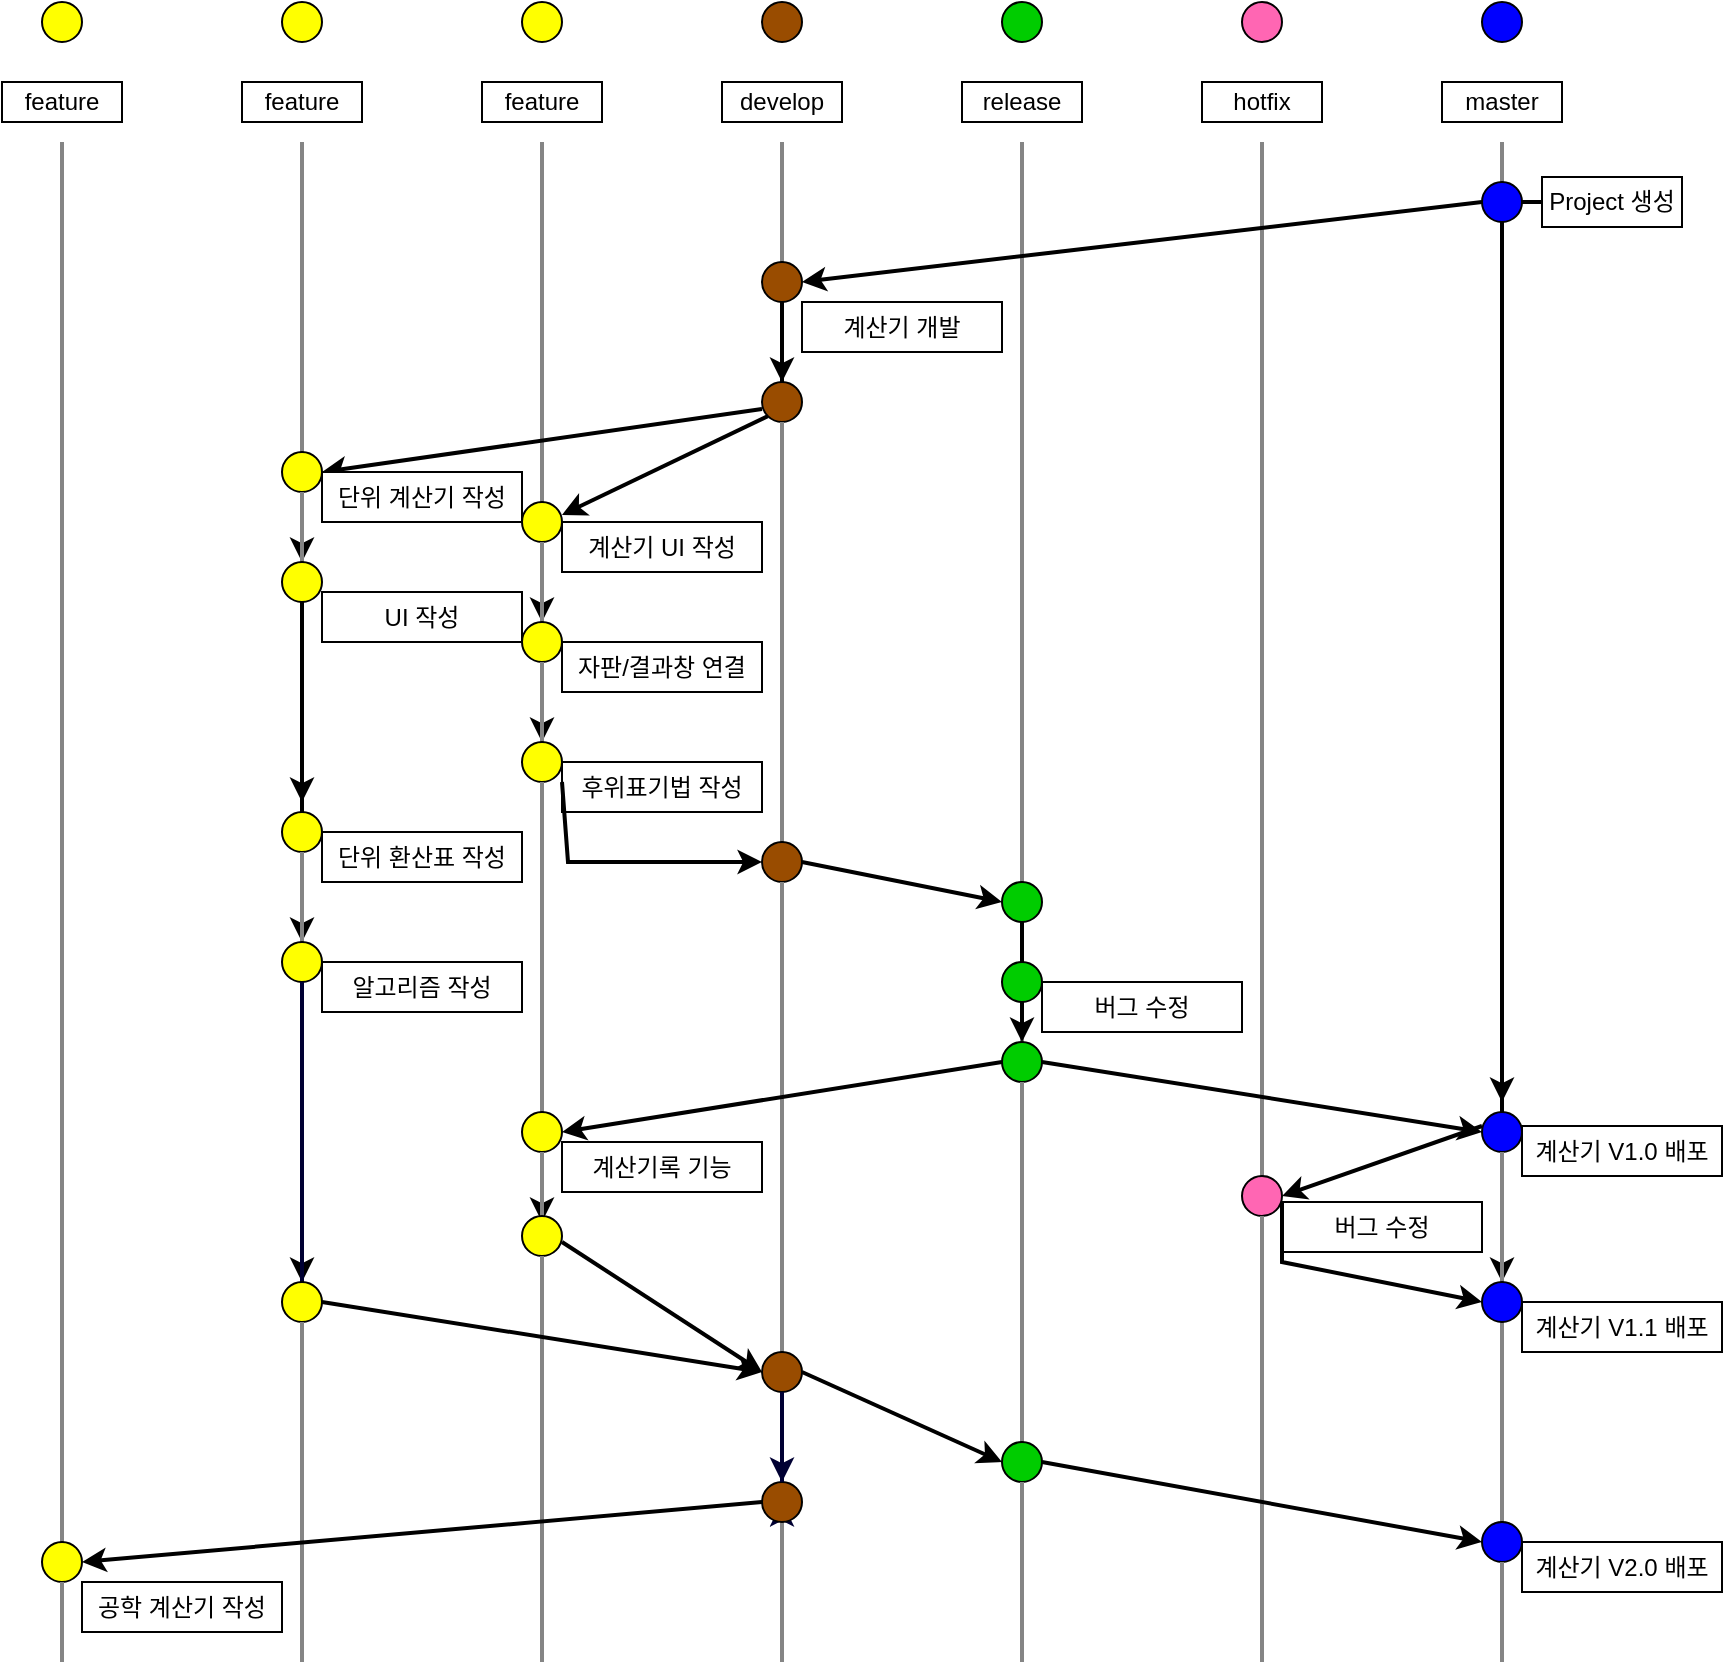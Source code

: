 <mxfile version="16.5.6" type="github">
  <diagram id="wjBPXNYeCv_FYVuk9spA" name="Page-1">
    <mxGraphModel dx="1290" dy="1585" grid="1" gridSize="10" guides="1" tooltips="1" connect="1" arrows="1" fold="1" page="1" pageScale="1" pageWidth="980" pageHeight="1390" math="0" shadow="0">
      <root>
        <mxCell id="0" />
        <mxCell id="1" parent="0" />
        <mxCell id="pr1cGzVGIjLl6BbAaNiJ-1" value="" style="endArrow=none;html=1;rounded=0;strokeWidth=2;strokeColor=#858585;startArrow=none;" parent="1" edge="1" source="g6It0xyvkIIkFkb_Qx0E-159">
          <mxGeometry width="50" height="50" relative="1" as="geometry">
            <mxPoint x="90" y="870" as="sourcePoint" />
            <mxPoint x="90" y="110" as="targetPoint" />
          </mxGeometry>
        </mxCell>
        <mxCell id="g6It0xyvkIIkFkb_Qx0E-1" value="" style="endArrow=none;html=1;rounded=0;strokeWidth=2;strokeColor=#858585;startArrow=none;" edge="1" parent="1" source="g6It0xyvkIIkFkb_Qx0E-68">
          <mxGeometry width="50" height="50" relative="1" as="geometry">
            <mxPoint x="210" y="870" as="sourcePoint" />
            <mxPoint x="210" y="110" as="targetPoint" />
          </mxGeometry>
        </mxCell>
        <mxCell id="g6It0xyvkIIkFkb_Qx0E-2" value="" style="endArrow=none;html=1;rounded=0;strokeWidth=2;strokeColor=#858585;startArrow=none;" edge="1" parent="1" source="g6It0xyvkIIkFkb_Qx0E-57">
          <mxGeometry width="50" height="50" relative="1" as="geometry">
            <mxPoint x="450" y="870" as="sourcePoint" />
            <mxPoint x="450" y="110" as="targetPoint" />
          </mxGeometry>
        </mxCell>
        <mxCell id="g6It0xyvkIIkFkb_Qx0E-3" value="" style="endArrow=none;html=1;rounded=0;strokeWidth=2;strokeColor=#858585;startArrow=none;" edge="1" parent="1" source="g6It0xyvkIIkFkb_Qx0E-66">
          <mxGeometry width="50" height="50" relative="1" as="geometry">
            <mxPoint x="330" y="870" as="sourcePoint" />
            <mxPoint x="330" y="110" as="targetPoint" />
          </mxGeometry>
        </mxCell>
        <mxCell id="g6It0xyvkIIkFkb_Qx0E-4" value="" style="endArrow=none;html=1;rounded=0;strokeWidth=2;strokeColor=#858585;startArrow=none;" edge="1" parent="1" source="g6It0xyvkIIkFkb_Qx0E-89">
          <mxGeometry width="50" height="50" relative="1" as="geometry">
            <mxPoint x="570" y="870" as="sourcePoint" />
            <mxPoint x="570" y="110" as="targetPoint" />
          </mxGeometry>
        </mxCell>
        <mxCell id="g6It0xyvkIIkFkb_Qx0E-5" value="" style="endArrow=none;html=1;rounded=0;strokeWidth=2;strokeColor=#858585;startArrow=none;" edge="1" parent="1" source="g6It0xyvkIIkFkb_Qx0E-107">
          <mxGeometry width="50" height="50" relative="1" as="geometry">
            <mxPoint x="690" y="870" as="sourcePoint" />
            <mxPoint x="690" y="110" as="targetPoint" />
          </mxGeometry>
        </mxCell>
        <mxCell id="g6It0xyvkIIkFkb_Qx0E-6" value="" style="endArrow=none;html=1;rounded=0;strokeWidth=2;strokeColor=#858585;startArrow=none;" edge="1" parent="1" source="g6It0xyvkIIkFkb_Qx0E-52">
          <mxGeometry width="50" height="50" relative="1" as="geometry">
            <mxPoint x="810" y="870" as="sourcePoint" />
            <mxPoint x="810" y="110" as="targetPoint" />
          </mxGeometry>
        </mxCell>
        <mxCell id="g6It0xyvkIIkFkb_Qx0E-7" value="master" style="rounded=0;whiteSpace=wrap;html=1;" vertex="1" parent="1">
          <mxGeometry x="780" y="80" width="60" height="20" as="geometry" />
        </mxCell>
        <mxCell id="g6It0xyvkIIkFkb_Qx0E-8" value="hotfix" style="rounded=0;whiteSpace=wrap;html=1;" vertex="1" parent="1">
          <mxGeometry x="660" y="80" width="60" height="20" as="geometry" />
        </mxCell>
        <mxCell id="g6It0xyvkIIkFkb_Qx0E-9" value="release" style="rounded=0;whiteSpace=wrap;html=1;" vertex="1" parent="1">
          <mxGeometry x="540" y="80" width="60" height="20" as="geometry" />
        </mxCell>
        <mxCell id="g6It0xyvkIIkFkb_Qx0E-10" value="develop" style="rounded=0;whiteSpace=wrap;html=1;" vertex="1" parent="1">
          <mxGeometry x="420" y="80" width="60" height="20" as="geometry" />
        </mxCell>
        <mxCell id="g6It0xyvkIIkFkb_Qx0E-11" value="feature" style="rounded=0;whiteSpace=wrap;html=1;" vertex="1" parent="1">
          <mxGeometry x="300" y="80" width="60" height="20" as="geometry" />
        </mxCell>
        <mxCell id="g6It0xyvkIIkFkb_Qx0E-12" value="feature" style="rounded=0;whiteSpace=wrap;html=1;" vertex="1" parent="1">
          <mxGeometry x="180" y="80" width="60" height="20" as="geometry" />
        </mxCell>
        <mxCell id="g6It0xyvkIIkFkb_Qx0E-13" value="feature" style="rounded=0;whiteSpace=wrap;html=1;" vertex="1" parent="1">
          <mxGeometry x="60" y="80" width="60" height="20" as="geometry" />
        </mxCell>
        <mxCell id="g6It0xyvkIIkFkb_Qx0E-15" value="" style="ellipse;whiteSpace=wrap;html=1;aspect=fixed;fillColor=#FF66B3;" vertex="1" parent="1">
          <mxGeometry x="680" y="40" width="20" height="20" as="geometry" />
        </mxCell>
        <mxCell id="g6It0xyvkIIkFkb_Qx0E-21" value="" style="ellipse;whiteSpace=wrap;html=1;aspect=fixed;fillColor=#00CC00;" vertex="1" parent="1">
          <mxGeometry x="560" y="40" width="20" height="20" as="geometry" />
        </mxCell>
        <mxCell id="g6It0xyvkIIkFkb_Qx0E-22" value="" style="ellipse;whiteSpace=wrap;html=1;aspect=fixed;fillColor=#994C00;" vertex="1" parent="1">
          <mxGeometry x="440" y="40" width="20" height="20" as="geometry" />
        </mxCell>
        <mxCell id="g6It0xyvkIIkFkb_Qx0E-23" value="" style="ellipse;whiteSpace=wrap;html=1;aspect=fixed;fillColor=#FFFF00;" vertex="1" parent="1">
          <mxGeometry x="320" y="40" width="20" height="20" as="geometry" />
        </mxCell>
        <mxCell id="g6It0xyvkIIkFkb_Qx0E-24" value="" style="ellipse;whiteSpace=wrap;html=1;aspect=fixed;fillColor=#FFFF00;" vertex="1" parent="1">
          <mxGeometry x="200" y="40" width="20" height="20" as="geometry" />
        </mxCell>
        <mxCell id="g6It0xyvkIIkFkb_Qx0E-25" value="" style="ellipse;whiteSpace=wrap;html=1;aspect=fixed;fillColor=#FFFF00;" vertex="1" parent="1">
          <mxGeometry x="80" y="40" width="20" height="20" as="geometry" />
        </mxCell>
        <mxCell id="g6It0xyvkIIkFkb_Qx0E-27" value="" style="ellipse;whiteSpace=wrap;html=1;aspect=fixed;fillColor=#0000FF;" vertex="1" parent="1">
          <mxGeometry x="800" y="40" width="20" height="20" as="geometry" />
        </mxCell>
        <mxCell id="g6It0xyvkIIkFkb_Qx0E-56" style="edgeStyle=orthogonalEdgeStyle;rounded=0;orthogonalLoop=1;jettySize=auto;html=1;exitX=1;exitY=0.5;exitDx=0;exitDy=0;entryX=0;entryY=0.25;entryDx=0;entryDy=0;strokeColor=#000000;strokeWidth=2;entryPerimeter=0;" edge="1" parent="1" source="g6It0xyvkIIkFkb_Qx0E-52" target="g6It0xyvkIIkFkb_Qx0E-55">
          <mxGeometry relative="1" as="geometry">
            <Array as="points">
              <mxPoint x="870" y="140" />
            </Array>
          </mxGeometry>
        </mxCell>
        <mxCell id="g6It0xyvkIIkFkb_Qx0E-133" style="edgeStyle=orthogonalEdgeStyle;rounded=0;orthogonalLoop=1;jettySize=auto;html=1;exitX=0.5;exitY=1;exitDx=0;exitDy=0;strokeColor=#000000;strokeWidth=2;" edge="1" parent="1" source="g6It0xyvkIIkFkb_Qx0E-52">
          <mxGeometry relative="1" as="geometry">
            <mxPoint x="810" y="590" as="targetPoint" />
          </mxGeometry>
        </mxCell>
        <mxCell id="g6It0xyvkIIkFkb_Qx0E-52" value="" style="ellipse;whiteSpace=wrap;html=1;aspect=fixed;fillColor=#0000FF;" vertex="1" parent="1">
          <mxGeometry x="800" y="130" width="20" height="20" as="geometry" />
        </mxCell>
        <mxCell id="g6It0xyvkIIkFkb_Qx0E-54" value="" style="endArrow=none;html=1;rounded=0;strokeWidth=2;strokeColor=#000000;startArrow=none;" edge="1" parent="1" source="g6It0xyvkIIkFkb_Qx0E-102" target="g6It0xyvkIIkFkb_Qx0E-52">
          <mxGeometry width="50" height="50" relative="1" as="geometry">
            <mxPoint x="810" y="870" as="sourcePoint" />
            <mxPoint x="810" y="110" as="targetPoint" />
          </mxGeometry>
        </mxCell>
        <mxCell id="g6It0xyvkIIkFkb_Qx0E-55" value="Project 생성" style="rounded=0;whiteSpace=wrap;html=1;fillColor=default;" vertex="1" parent="1">
          <mxGeometry x="830" y="127.5" width="70" height="25" as="geometry" />
        </mxCell>
        <mxCell id="g6It0xyvkIIkFkb_Qx0E-65" style="edgeStyle=orthogonalEdgeStyle;rounded=0;orthogonalLoop=1;jettySize=auto;html=1;exitX=0.5;exitY=1;exitDx=0;exitDy=0;entryX=0.5;entryY=0;entryDx=0;entryDy=0;strokeColor=#000000;strokeWidth=2;" edge="1" parent="1" source="g6It0xyvkIIkFkb_Qx0E-57" target="g6It0xyvkIIkFkb_Qx0E-63">
          <mxGeometry relative="1" as="geometry" />
        </mxCell>
        <mxCell id="g6It0xyvkIIkFkb_Qx0E-57" value="" style="ellipse;whiteSpace=wrap;html=1;aspect=fixed;fillColor=#994C00;" vertex="1" parent="1">
          <mxGeometry x="440" y="170" width="20" height="20" as="geometry" />
        </mxCell>
        <mxCell id="g6It0xyvkIIkFkb_Qx0E-58" value="" style="endArrow=none;html=1;rounded=0;strokeWidth=2;strokeColor=#000000;startArrow=none;" edge="1" parent="1" source="g6It0xyvkIIkFkb_Qx0E-63" target="g6It0xyvkIIkFkb_Qx0E-57">
          <mxGeometry width="50" height="50" relative="1" as="geometry">
            <mxPoint x="450" y="870" as="sourcePoint" />
            <mxPoint x="450" y="110" as="targetPoint" />
          </mxGeometry>
        </mxCell>
        <mxCell id="g6It0xyvkIIkFkb_Qx0E-61" value="" style="endArrow=classic;html=1;rounded=0;strokeColor=#000000;strokeWidth=2;entryX=1;entryY=0.5;entryDx=0;entryDy=0;exitX=0;exitY=0.5;exitDx=0;exitDy=0;" edge="1" parent="1" source="g6It0xyvkIIkFkb_Qx0E-52" target="g6It0xyvkIIkFkb_Qx0E-57">
          <mxGeometry width="50" height="50" relative="1" as="geometry">
            <mxPoint x="730" y="180" as="sourcePoint" />
            <mxPoint x="700" y="200" as="targetPoint" />
          </mxGeometry>
        </mxCell>
        <mxCell id="g6It0xyvkIIkFkb_Qx0E-62" value="계산기 개발" style="rounded=0;whiteSpace=wrap;html=1;fillColor=default;" vertex="1" parent="1">
          <mxGeometry x="460" y="190" width="100" height="25" as="geometry" />
        </mxCell>
        <mxCell id="g6It0xyvkIIkFkb_Qx0E-63" value="" style="ellipse;whiteSpace=wrap;html=1;aspect=fixed;fillColor=#994C00;" vertex="1" parent="1">
          <mxGeometry x="440" y="230" width="20" height="20" as="geometry" />
        </mxCell>
        <mxCell id="g6It0xyvkIIkFkb_Qx0E-64" value="" style="endArrow=none;html=1;rounded=0;strokeWidth=2;strokeColor=#858585;startArrow=none;" edge="1" parent="1" source="g6It0xyvkIIkFkb_Qx0E-85" target="g6It0xyvkIIkFkb_Qx0E-63">
          <mxGeometry width="50" height="50" relative="1" as="geometry">
            <mxPoint x="450" y="870" as="sourcePoint" />
            <mxPoint x="450" y="190" as="targetPoint" />
          </mxGeometry>
        </mxCell>
        <mxCell id="g6It0xyvkIIkFkb_Qx0E-77" style="edgeStyle=orthogonalEdgeStyle;rounded=0;orthogonalLoop=1;jettySize=auto;html=1;exitX=0.5;exitY=1;exitDx=0;exitDy=0;strokeColor=#000000;strokeWidth=2;" edge="1" parent="1" source="g6It0xyvkIIkFkb_Qx0E-66">
          <mxGeometry relative="1" as="geometry">
            <mxPoint x="330" y="350" as="targetPoint" />
          </mxGeometry>
        </mxCell>
        <mxCell id="g6It0xyvkIIkFkb_Qx0E-66" value="" style="ellipse;whiteSpace=wrap;html=1;aspect=fixed;fillColor=#FFFF00;" vertex="1" parent="1">
          <mxGeometry x="320" y="290" width="20" height="20" as="geometry" />
        </mxCell>
        <mxCell id="g6It0xyvkIIkFkb_Qx0E-67" value="" style="endArrow=none;html=1;rounded=0;strokeWidth=2;strokeColor=#858585;startArrow=none;" edge="1" parent="1" source="g6It0xyvkIIkFkb_Qx0E-75" target="g6It0xyvkIIkFkb_Qx0E-66">
          <mxGeometry width="50" height="50" relative="1" as="geometry">
            <mxPoint x="330" y="870" as="sourcePoint" />
            <mxPoint x="330" y="110" as="targetPoint" />
          </mxGeometry>
        </mxCell>
        <mxCell id="g6It0xyvkIIkFkb_Qx0E-71" value="" style="endArrow=classic;html=1;rounded=0;strokeColor=#000000;strokeWidth=2;entryX=1;entryY=0.5;entryDx=0;entryDy=0;exitX=0;exitY=0.5;exitDx=0;exitDy=0;" edge="1" parent="1" target="g6It0xyvkIIkFkb_Qx0E-68">
          <mxGeometry width="50" height="50" relative="1" as="geometry">
            <mxPoint x="440" y="243.54" as="sourcePoint" />
            <mxPoint x="337.071" y="296.469" as="targetPoint" />
          </mxGeometry>
        </mxCell>
        <mxCell id="g6It0xyvkIIkFkb_Qx0E-72" value="" style="endArrow=classic;html=1;rounded=0;strokeColor=#000000;strokeWidth=2;entryX=1;entryY=0.5;entryDx=0;entryDy=0;exitX=0;exitY=1;exitDx=0;exitDy=0;" edge="1" parent="1" source="g6It0xyvkIIkFkb_Qx0E-63">
          <mxGeometry width="50" height="50" relative="1" as="geometry">
            <mxPoint x="550" y="270" as="sourcePoint" />
            <mxPoint x="340" y="296.46" as="targetPoint" />
          </mxGeometry>
        </mxCell>
        <mxCell id="g6It0xyvkIIkFkb_Qx0E-73" value="단위 계산기 작성" style="rounded=0;whiteSpace=wrap;html=1;fillColor=default;" vertex="1" parent="1">
          <mxGeometry x="220" y="275" width="100" height="25" as="geometry" />
        </mxCell>
        <mxCell id="g6It0xyvkIIkFkb_Qx0E-83" style="edgeStyle=orthogonalEdgeStyle;rounded=0;orthogonalLoop=1;jettySize=auto;html=1;exitX=0.5;exitY=1;exitDx=0;exitDy=0;strokeColor=#000000;strokeWidth=2;" edge="1" parent="1" source="g6It0xyvkIIkFkb_Qx0E-75">
          <mxGeometry relative="1" as="geometry">
            <mxPoint x="330" y="410" as="targetPoint" />
          </mxGeometry>
        </mxCell>
        <mxCell id="g6It0xyvkIIkFkb_Qx0E-75" value="" style="ellipse;whiteSpace=wrap;html=1;aspect=fixed;fillColor=#FFFF00;" vertex="1" parent="1">
          <mxGeometry x="320" y="350" width="20" height="20" as="geometry" />
        </mxCell>
        <mxCell id="g6It0xyvkIIkFkb_Qx0E-76" value="" style="endArrow=none;html=1;rounded=0;strokeWidth=2;strokeColor=#858585;startArrow=none;" edge="1" parent="1" source="g6It0xyvkIIkFkb_Qx0E-80" target="g6It0xyvkIIkFkb_Qx0E-75">
          <mxGeometry width="50" height="50" relative="1" as="geometry">
            <mxPoint x="330" y="870" as="sourcePoint" />
            <mxPoint x="330" y="310" as="targetPoint" />
          </mxGeometry>
        </mxCell>
        <mxCell id="g6It0xyvkIIkFkb_Qx0E-78" value="계산기 UI 작성" style="rounded=0;whiteSpace=wrap;html=1;fillColor=default;" vertex="1" parent="1">
          <mxGeometry x="340" y="300" width="100" height="25" as="geometry" />
        </mxCell>
        <mxCell id="g6It0xyvkIIkFkb_Qx0E-79" value="자판/결과창 연결" style="rounded=0;whiteSpace=wrap;html=1;fillColor=default;" vertex="1" parent="1">
          <mxGeometry x="340" y="360" width="100" height="25" as="geometry" />
        </mxCell>
        <mxCell id="g6It0xyvkIIkFkb_Qx0E-80" value="" style="ellipse;whiteSpace=wrap;html=1;aspect=fixed;fillColor=#FFFF00;" vertex="1" parent="1">
          <mxGeometry x="320" y="410" width="20" height="20" as="geometry" />
        </mxCell>
        <mxCell id="g6It0xyvkIIkFkb_Qx0E-81" value="" style="endArrow=none;html=1;rounded=0;strokeWidth=2;strokeColor=#858585;startArrow=none;" edge="1" parent="1" source="g6It0xyvkIIkFkb_Qx0E-120" target="g6It0xyvkIIkFkb_Qx0E-80">
          <mxGeometry width="50" height="50" relative="1" as="geometry">
            <mxPoint x="330" y="870" as="sourcePoint" />
            <mxPoint x="330" y="370" as="targetPoint" />
          </mxGeometry>
        </mxCell>
        <mxCell id="g6It0xyvkIIkFkb_Qx0E-84" value="후위표기법 작성" style="rounded=0;whiteSpace=wrap;html=1;fillColor=default;" vertex="1" parent="1">
          <mxGeometry x="340" y="420" width="100" height="25" as="geometry" />
        </mxCell>
        <mxCell id="g6It0xyvkIIkFkb_Qx0E-85" value="" style="ellipse;whiteSpace=wrap;html=1;aspect=fixed;fillColor=#994C00;" vertex="1" parent="1">
          <mxGeometry x="440" y="460" width="20" height="20" as="geometry" />
        </mxCell>
        <mxCell id="g6It0xyvkIIkFkb_Qx0E-86" value="" style="endArrow=none;html=1;rounded=0;strokeWidth=2;strokeColor=#858585;startArrow=none;" edge="1" parent="1" source="g6It0xyvkIIkFkb_Qx0E-129" target="g6It0xyvkIIkFkb_Qx0E-85">
          <mxGeometry width="50" height="50" relative="1" as="geometry">
            <mxPoint x="450" y="870" as="sourcePoint" />
            <mxPoint x="450" y="250" as="targetPoint" />
          </mxGeometry>
        </mxCell>
        <mxCell id="g6It0xyvkIIkFkb_Qx0E-88" value="" style="endArrow=classic;html=1;rounded=0;strokeColor=#000000;strokeWidth=2;entryX=0;entryY=0.5;entryDx=0;entryDy=0;" edge="1" parent="1" target="g6It0xyvkIIkFkb_Qx0E-85">
          <mxGeometry width="50" height="50" relative="1" as="geometry">
            <mxPoint x="340" y="430" as="sourcePoint" />
            <mxPoint x="430" y="469" as="targetPoint" />
            <Array as="points">
              <mxPoint x="343" y="470" />
              <mxPoint x="370" y="470" />
            </Array>
          </mxGeometry>
        </mxCell>
        <mxCell id="g6It0xyvkIIkFkb_Qx0E-94" style="edgeStyle=orthogonalEdgeStyle;rounded=0;orthogonalLoop=1;jettySize=auto;html=1;exitX=0.5;exitY=1;exitDx=0;exitDy=0;strokeColor=#000000;strokeWidth=2;startArrow=none;" edge="1" parent="1" source="g6It0xyvkIIkFkb_Qx0E-92">
          <mxGeometry relative="1" as="geometry">
            <mxPoint x="570" y="540" as="targetPoint" />
          </mxGeometry>
        </mxCell>
        <mxCell id="g6It0xyvkIIkFkb_Qx0E-89" value="" style="ellipse;whiteSpace=wrap;html=1;aspect=fixed;fillColor=#00CC00;" vertex="1" parent="1">
          <mxGeometry x="560" y="480" width="20" height="20" as="geometry" />
        </mxCell>
        <mxCell id="g6It0xyvkIIkFkb_Qx0E-90" value="" style="endArrow=none;html=1;rounded=0;strokeWidth=2;strokeColor=#858585;startArrow=none;" edge="1" parent="1" source="g6It0xyvkIIkFkb_Qx0E-92" target="g6It0xyvkIIkFkb_Qx0E-89">
          <mxGeometry width="50" height="50" relative="1" as="geometry">
            <mxPoint x="570" y="870" as="sourcePoint" />
            <mxPoint x="570" y="110" as="targetPoint" />
          </mxGeometry>
        </mxCell>
        <mxCell id="g6It0xyvkIIkFkb_Qx0E-91" value="" style="endArrow=classic;html=1;rounded=0;strokeColor=#000000;strokeWidth=2;entryX=0;entryY=0.5;entryDx=0;entryDy=0;exitX=0;exitY=1;exitDx=0;exitDy=0;" edge="1" parent="1" target="g6It0xyvkIIkFkb_Qx0E-89">
          <mxGeometry width="50" height="50" relative="1" as="geometry">
            <mxPoint x="459.999" y="470.001" as="sourcePoint" />
            <mxPoint x="357.07" y="519.39" as="targetPoint" />
          </mxGeometry>
        </mxCell>
        <mxCell id="g6It0xyvkIIkFkb_Qx0E-93" value="" style="endArrow=none;html=1;rounded=0;strokeWidth=2;strokeColor=#858585;startArrow=none;" edge="1" parent="1" source="g6It0xyvkIIkFkb_Qx0E-98" target="g6It0xyvkIIkFkb_Qx0E-92">
          <mxGeometry width="50" height="50" relative="1" as="geometry">
            <mxPoint x="570" y="870" as="sourcePoint" />
            <mxPoint x="570" y="500" as="targetPoint" />
          </mxGeometry>
        </mxCell>
        <mxCell id="g6It0xyvkIIkFkb_Qx0E-95" value="버그 수정" style="rounded=0;whiteSpace=wrap;html=1;fillColor=default;" vertex="1" parent="1">
          <mxGeometry x="580" y="530" width="100" height="25" as="geometry" />
        </mxCell>
        <mxCell id="g6It0xyvkIIkFkb_Qx0E-101" style="edgeStyle=orthogonalEdgeStyle;rounded=0;orthogonalLoop=1;jettySize=auto;html=1;exitX=0.5;exitY=1;exitDx=0;exitDy=0;strokeColor=#000000;strokeWidth=2;" edge="1" parent="1" source="g6It0xyvkIIkFkb_Qx0E-92">
          <mxGeometry relative="1" as="geometry">
            <mxPoint x="570" y="560" as="targetPoint" />
          </mxGeometry>
        </mxCell>
        <mxCell id="g6It0xyvkIIkFkb_Qx0E-92" value="" style="ellipse;whiteSpace=wrap;html=1;aspect=fixed;fillColor=#00CC00;" vertex="1" parent="1">
          <mxGeometry x="560" y="520" width="20" height="20" as="geometry" />
        </mxCell>
        <mxCell id="g6It0xyvkIIkFkb_Qx0E-97" value="" style="edgeStyle=orthogonalEdgeStyle;rounded=0;orthogonalLoop=1;jettySize=auto;html=1;exitX=0.5;exitY=1;exitDx=0;exitDy=0;strokeColor=#000000;strokeWidth=2;endArrow=none;" edge="1" parent="1" source="g6It0xyvkIIkFkb_Qx0E-89">
          <mxGeometry relative="1" as="geometry">
            <mxPoint x="570" y="520" as="targetPoint" />
            <mxPoint x="570" y="500" as="sourcePoint" />
          </mxGeometry>
        </mxCell>
        <mxCell id="g6It0xyvkIIkFkb_Qx0E-98" value="" style="ellipse;whiteSpace=wrap;html=1;aspect=fixed;fillColor=#00CC00;" vertex="1" parent="1">
          <mxGeometry x="560" y="560" width="20" height="20" as="geometry" />
        </mxCell>
        <mxCell id="g6It0xyvkIIkFkb_Qx0E-99" value="" style="endArrow=none;html=1;rounded=0;strokeWidth=2;strokeColor=#858585;startArrow=none;" edge="1" parent="1" source="g6It0xyvkIIkFkb_Qx0E-127" target="g6It0xyvkIIkFkb_Qx0E-98">
          <mxGeometry width="50" height="50" relative="1" as="geometry">
            <mxPoint x="570" y="870" as="sourcePoint" />
            <mxPoint x="570" y="540" as="targetPoint" />
          </mxGeometry>
        </mxCell>
        <mxCell id="g6It0xyvkIIkFkb_Qx0E-136" style="edgeStyle=orthogonalEdgeStyle;rounded=0;orthogonalLoop=1;jettySize=auto;html=1;exitX=0.5;exitY=1;exitDx=0;exitDy=0;strokeColor=#000000;strokeWidth=2;" edge="1" parent="1" source="g6It0xyvkIIkFkb_Qx0E-102">
          <mxGeometry relative="1" as="geometry">
            <mxPoint x="810" y="680" as="targetPoint" />
          </mxGeometry>
        </mxCell>
        <mxCell id="g6It0xyvkIIkFkb_Qx0E-102" value="" style="ellipse;whiteSpace=wrap;html=1;aspect=fixed;fillColor=#0000FF;" vertex="1" parent="1">
          <mxGeometry x="800" y="595" width="20" height="20" as="geometry" />
        </mxCell>
        <mxCell id="g6It0xyvkIIkFkb_Qx0E-103" value="" style="endArrow=none;html=1;rounded=0;strokeWidth=2;strokeColor=#858585;startArrow=none;" edge="1" parent="1" source="g6It0xyvkIIkFkb_Qx0E-137" target="g6It0xyvkIIkFkb_Qx0E-102">
          <mxGeometry width="50" height="50" relative="1" as="geometry">
            <mxPoint x="810" y="870" as="sourcePoint" />
            <mxPoint x="810" y="150" as="targetPoint" />
          </mxGeometry>
        </mxCell>
        <mxCell id="g6It0xyvkIIkFkb_Qx0E-105" value="" style="endArrow=classic;html=1;rounded=0;strokeColor=#000000;strokeWidth=2;entryX=0;entryY=0.5;entryDx=0;entryDy=0;exitX=0;exitY=1;exitDx=0;exitDy=0;" edge="1" parent="1" target="g6It0xyvkIIkFkb_Qx0E-102">
          <mxGeometry width="50" height="50" relative="1" as="geometry">
            <mxPoint x="579.999" y="570.001" as="sourcePoint" />
            <mxPoint x="680" y="590" as="targetPoint" />
          </mxGeometry>
        </mxCell>
        <mxCell id="g6It0xyvkIIkFkb_Qx0E-106" value="계산기 V1.0 배포" style="rounded=0;whiteSpace=wrap;html=1;fillColor=default;" vertex="1" parent="1">
          <mxGeometry x="820" y="602" width="100" height="25" as="geometry" />
        </mxCell>
        <mxCell id="g6It0xyvkIIkFkb_Qx0E-107" value="" style="ellipse;whiteSpace=wrap;html=1;aspect=fixed;fillColor=#FF66B3;" vertex="1" parent="1">
          <mxGeometry x="680" y="627" width="20" height="20" as="geometry" />
        </mxCell>
        <mxCell id="g6It0xyvkIIkFkb_Qx0E-108" value="" style="endArrow=none;html=1;rounded=0;strokeWidth=2;strokeColor=#858585;" edge="1" parent="1" target="g6It0xyvkIIkFkb_Qx0E-107">
          <mxGeometry width="50" height="50" relative="1" as="geometry">
            <mxPoint x="690" y="870" as="sourcePoint" />
            <mxPoint x="690" y="110" as="targetPoint" />
          </mxGeometry>
        </mxCell>
        <mxCell id="g6It0xyvkIIkFkb_Qx0E-109" value="" style="endArrow=classic;html=1;rounded=0;strokeColor=#000000;strokeWidth=2;exitX=0;exitY=1;exitDx=0;exitDy=0;entryX=1;entryY=0.5;entryDx=0;entryDy=0;" edge="1" parent="1" target="g6It0xyvkIIkFkb_Qx0E-107">
          <mxGeometry width="50" height="50" relative="1" as="geometry">
            <mxPoint x="799.999" y="602.001" as="sourcePoint" />
            <mxPoint x="690" y="682" as="targetPoint" />
          </mxGeometry>
        </mxCell>
        <mxCell id="g6It0xyvkIIkFkb_Qx0E-110" value="버그 수정" style="rounded=0;whiteSpace=wrap;html=1;fillColor=default;" vertex="1" parent="1">
          <mxGeometry x="700" y="640" width="100" height="25" as="geometry" />
        </mxCell>
        <mxCell id="g6It0xyvkIIkFkb_Qx0E-111" value="" style="ellipse;whiteSpace=wrap;html=1;aspect=fixed;fillColor=#0000FF;" vertex="1" parent="1">
          <mxGeometry x="800" y="680" width="20" height="20" as="geometry" />
        </mxCell>
        <mxCell id="g6It0xyvkIIkFkb_Qx0E-112" value="" style="endArrow=classic;html=1;rounded=0;strokeColor=#000000;strokeWidth=2;entryX=0;entryY=0.5;entryDx=0;entryDy=0;exitX=0;exitY=1;exitDx=0;exitDy=0;" edge="1" parent="1" target="g6It0xyvkIIkFkb_Qx0E-111">
          <mxGeometry width="50" height="50" relative="1" as="geometry">
            <mxPoint x="699.999" y="640.001" as="sourcePoint" />
            <mxPoint x="920" y="675" as="targetPoint" />
            <Array as="points">
              <mxPoint x="700" y="670" />
            </Array>
          </mxGeometry>
        </mxCell>
        <mxCell id="g6It0xyvkIIkFkb_Qx0E-113" value="계산기 V1.1 배포" style="rounded=0;whiteSpace=wrap;html=1;fillColor=default;" vertex="1" parent="1">
          <mxGeometry x="820" y="690" width="100" height="25" as="geometry" />
        </mxCell>
        <mxCell id="g6It0xyvkIIkFkb_Qx0E-118" style="edgeStyle=orthogonalEdgeStyle;rounded=0;orthogonalLoop=1;jettySize=auto;html=1;exitX=0.5;exitY=1;exitDx=0;exitDy=0;strokeColor=#000000;strokeWidth=2;" edge="1" parent="1" source="g6It0xyvkIIkFkb_Qx0E-68">
          <mxGeometry relative="1" as="geometry">
            <mxPoint x="210" y="320" as="targetPoint" />
          </mxGeometry>
        </mxCell>
        <mxCell id="g6It0xyvkIIkFkb_Qx0E-68" value="" style="ellipse;whiteSpace=wrap;html=1;aspect=fixed;fillColor=#FFFF00;" vertex="1" parent="1">
          <mxGeometry x="200" y="265" width="20" height="20" as="geometry" />
        </mxCell>
        <mxCell id="g6It0xyvkIIkFkb_Qx0E-115" value="" style="endArrow=none;html=1;rounded=0;strokeWidth=2;strokeColor=#858585;startArrow=none;" edge="1" parent="1" source="g6It0xyvkIIkFkb_Qx0E-116" target="g6It0xyvkIIkFkb_Qx0E-68">
          <mxGeometry width="50" height="50" relative="1" as="geometry">
            <mxPoint x="210" y="870" as="sourcePoint" />
            <mxPoint x="210" y="110" as="targetPoint" />
          </mxGeometry>
        </mxCell>
        <mxCell id="g6It0xyvkIIkFkb_Qx0E-144" style="edgeStyle=orthogonalEdgeStyle;rounded=0;orthogonalLoop=1;jettySize=auto;html=1;exitX=0.5;exitY=1;exitDx=0;exitDy=0;strokeColor=#000000;strokeWidth=2;" edge="1" parent="1" source="g6It0xyvkIIkFkb_Qx0E-116">
          <mxGeometry relative="1" as="geometry">
            <mxPoint x="210" y="440" as="targetPoint" />
          </mxGeometry>
        </mxCell>
        <mxCell id="g6It0xyvkIIkFkb_Qx0E-116" value="" style="ellipse;whiteSpace=wrap;html=1;aspect=fixed;fillColor=#FFFF00;" vertex="1" parent="1">
          <mxGeometry x="200" y="320" width="20" height="20" as="geometry" />
        </mxCell>
        <mxCell id="g6It0xyvkIIkFkb_Qx0E-117" value="" style="endArrow=none;html=1;rounded=0;strokeWidth=2;strokeColor=#000000;startArrow=none;exitX=0.5;exitY=0;exitDx=0;exitDy=0;" edge="1" parent="1" source="g6It0xyvkIIkFkb_Qx0E-141" target="g6It0xyvkIIkFkb_Qx0E-116">
          <mxGeometry width="50" height="50" relative="1" as="geometry">
            <mxPoint x="210" y="870" as="sourcePoint" />
            <mxPoint x="210" y="285" as="targetPoint" />
          </mxGeometry>
        </mxCell>
        <mxCell id="g6It0xyvkIIkFkb_Qx0E-119" value="UI 작성" style="rounded=0;whiteSpace=wrap;html=1;fillColor=default;" vertex="1" parent="1">
          <mxGeometry x="220" y="335" width="100" height="25" as="geometry" />
        </mxCell>
        <mxCell id="g6It0xyvkIIkFkb_Qx0E-126" style="edgeStyle=orthogonalEdgeStyle;rounded=0;orthogonalLoop=1;jettySize=auto;html=1;exitX=0.5;exitY=1;exitDx=0;exitDy=0;strokeColor=#000000;strokeWidth=2;" edge="1" parent="1" source="g6It0xyvkIIkFkb_Qx0E-120">
          <mxGeometry relative="1" as="geometry">
            <mxPoint x="330" y="650" as="targetPoint" />
          </mxGeometry>
        </mxCell>
        <mxCell id="g6It0xyvkIIkFkb_Qx0E-120" value="" style="ellipse;whiteSpace=wrap;html=1;aspect=fixed;fillColor=#FFFF00;" vertex="1" parent="1">
          <mxGeometry x="320" y="595" width="20" height="20" as="geometry" />
        </mxCell>
        <mxCell id="g6It0xyvkIIkFkb_Qx0E-121" value="" style="endArrow=none;html=1;rounded=0;strokeWidth=2;strokeColor=#858585;startArrow=none;" edge="1" parent="1" source="g6It0xyvkIIkFkb_Qx0E-124" target="g6It0xyvkIIkFkb_Qx0E-120">
          <mxGeometry width="50" height="50" relative="1" as="geometry">
            <mxPoint x="330" y="870" as="sourcePoint" />
            <mxPoint x="330" y="430" as="targetPoint" />
          </mxGeometry>
        </mxCell>
        <mxCell id="g6It0xyvkIIkFkb_Qx0E-122" value="" style="endArrow=classic;html=1;rounded=0;strokeColor=#000000;strokeWidth=2;entryX=1;entryY=0.5;entryDx=0;entryDy=0;exitX=0;exitY=1;exitDx=0;exitDy=0;" edge="1" parent="1" target="g6It0xyvkIIkFkb_Qx0E-120">
          <mxGeometry width="50" height="50" relative="1" as="geometry">
            <mxPoint x="559.999" y="570.001" as="sourcePoint" />
            <mxPoint x="660" y="590" as="targetPoint" />
          </mxGeometry>
        </mxCell>
        <mxCell id="g6It0xyvkIIkFkb_Qx0E-123" value="계산기록 기능" style="rounded=0;whiteSpace=wrap;html=1;fillColor=default;" vertex="1" parent="1">
          <mxGeometry x="340" y="610" width="100" height="25" as="geometry" />
        </mxCell>
        <mxCell id="g6It0xyvkIIkFkb_Qx0E-124" value="" style="ellipse;whiteSpace=wrap;html=1;aspect=fixed;fillColor=#FFFF00;" vertex="1" parent="1">
          <mxGeometry x="320" y="647" width="20" height="20" as="geometry" />
        </mxCell>
        <mxCell id="g6It0xyvkIIkFkb_Qx0E-125" value="" style="endArrow=none;html=1;rounded=0;strokeWidth=2;strokeColor=#858585;" edge="1" parent="1" target="g6It0xyvkIIkFkb_Qx0E-124">
          <mxGeometry width="50" height="50" relative="1" as="geometry">
            <mxPoint x="330" y="870" as="sourcePoint" />
            <mxPoint x="330" y="615" as="targetPoint" />
          </mxGeometry>
        </mxCell>
        <mxCell id="g6It0xyvkIIkFkb_Qx0E-127" value="" style="ellipse;whiteSpace=wrap;html=1;aspect=fixed;fillColor=#00CC00;" vertex="1" parent="1">
          <mxGeometry x="560" y="760" width="20" height="20" as="geometry" />
        </mxCell>
        <mxCell id="g6It0xyvkIIkFkb_Qx0E-128" value="" style="endArrow=none;html=1;rounded=0;strokeWidth=2;strokeColor=#858585;" edge="1" parent="1" target="g6It0xyvkIIkFkb_Qx0E-127">
          <mxGeometry width="50" height="50" relative="1" as="geometry">
            <mxPoint x="570" y="870" as="sourcePoint" />
            <mxPoint x="570" y="580" as="targetPoint" />
          </mxGeometry>
        </mxCell>
        <mxCell id="g6It0xyvkIIkFkb_Qx0E-158" style="edgeStyle=orthogonalEdgeStyle;rounded=0;orthogonalLoop=1;jettySize=auto;html=1;exitX=0.5;exitY=1;exitDx=0;exitDy=0;strokeColor=#000033;strokeWidth=2;startArrow=none;" edge="1" parent="1" source="g6It0xyvkIIkFkb_Qx0E-156">
          <mxGeometry relative="1" as="geometry">
            <mxPoint x="450" y="790" as="targetPoint" />
          </mxGeometry>
        </mxCell>
        <mxCell id="g6It0xyvkIIkFkb_Qx0E-164" style="edgeStyle=orthogonalEdgeStyle;rounded=0;orthogonalLoop=1;jettySize=auto;html=1;exitX=0.5;exitY=1;exitDx=0;exitDy=0;strokeColor=#000033;strokeWidth=2;" edge="1" parent="1" source="g6It0xyvkIIkFkb_Qx0E-129">
          <mxGeometry relative="1" as="geometry">
            <mxPoint x="450" y="780" as="targetPoint" />
          </mxGeometry>
        </mxCell>
        <mxCell id="g6It0xyvkIIkFkb_Qx0E-129" value="" style="ellipse;whiteSpace=wrap;html=1;aspect=fixed;fillColor=#994C00;" vertex="1" parent="1">
          <mxGeometry x="440" y="715" width="20" height="20" as="geometry" />
        </mxCell>
        <mxCell id="g6It0xyvkIIkFkb_Qx0E-130" value="" style="endArrow=none;html=1;rounded=0;strokeWidth=2;strokeColor=#858585;startArrow=none;" edge="1" parent="1" source="g6It0xyvkIIkFkb_Qx0E-156" target="g6It0xyvkIIkFkb_Qx0E-129">
          <mxGeometry width="50" height="50" relative="1" as="geometry">
            <mxPoint x="450" y="870" as="sourcePoint" />
            <mxPoint x="450" y="480" as="targetPoint" />
          </mxGeometry>
        </mxCell>
        <mxCell id="g6It0xyvkIIkFkb_Qx0E-131" value="" style="endArrow=classic;html=1;rounded=0;strokeColor=#000000;strokeWidth=2;entryX=0;entryY=0.5;entryDx=0;entryDy=0;exitX=0;exitY=1;exitDx=0;exitDy=0;" edge="1" parent="1" target="g6It0xyvkIIkFkb_Qx0E-129">
          <mxGeometry width="50" height="50" relative="1" as="geometry">
            <mxPoint x="339.999" y="660.001" as="sourcePoint" />
            <mxPoint x="440" y="680" as="targetPoint" />
          </mxGeometry>
        </mxCell>
        <mxCell id="g6It0xyvkIIkFkb_Qx0E-132" value="" style="endArrow=classic;html=1;rounded=0;strokeColor=#000000;strokeWidth=2;exitX=1;exitY=0.5;exitDx=0;exitDy=0;entryX=0;entryY=0.5;entryDx=0;entryDy=0;" edge="1" parent="1" source="g6It0xyvkIIkFkb_Qx0E-129" target="g6It0xyvkIIkFkb_Qx0E-127">
          <mxGeometry width="50" height="50" relative="1" as="geometry">
            <mxPoint x="459.999" y="682.501" as="sourcePoint" />
            <mxPoint x="560" y="722.5" as="targetPoint" />
          </mxGeometry>
        </mxCell>
        <mxCell id="g6It0xyvkIIkFkb_Qx0E-137" value="" style="ellipse;whiteSpace=wrap;html=1;aspect=fixed;fillColor=#0000FF;" vertex="1" parent="1">
          <mxGeometry x="800" y="800" width="20" height="20" as="geometry" />
        </mxCell>
        <mxCell id="g6It0xyvkIIkFkb_Qx0E-138" value="" style="endArrow=none;html=1;rounded=0;strokeWidth=2;strokeColor=#858585;" edge="1" parent="1" target="g6It0xyvkIIkFkb_Qx0E-137">
          <mxGeometry width="50" height="50" relative="1" as="geometry">
            <mxPoint x="810" y="870" as="sourcePoint" />
            <mxPoint x="810" y="615" as="targetPoint" />
          </mxGeometry>
        </mxCell>
        <mxCell id="g6It0xyvkIIkFkb_Qx0E-139" value="" style="endArrow=classic;html=1;rounded=0;strokeColor=#000000;strokeWidth=2;entryX=0;entryY=0.5;entryDx=0;entryDy=0;exitX=1;exitY=0.5;exitDx=0;exitDy=0;" edge="1" parent="1" source="g6It0xyvkIIkFkb_Qx0E-127" target="g6It0xyvkIIkFkb_Qx0E-137">
          <mxGeometry width="50" height="50" relative="1" as="geometry">
            <mxPoint x="579.999" y="710.001" as="sourcePoint" />
            <mxPoint x="800" y="745" as="targetPoint" />
          </mxGeometry>
        </mxCell>
        <mxCell id="g6It0xyvkIIkFkb_Qx0E-140" value="계산기 V2.0 배포" style="rounded=0;whiteSpace=wrap;html=1;fillColor=default;" vertex="1" parent="1">
          <mxGeometry x="820" y="810" width="100" height="25" as="geometry" />
        </mxCell>
        <mxCell id="g6It0xyvkIIkFkb_Qx0E-150" style="edgeStyle=orthogonalEdgeStyle;rounded=0;orthogonalLoop=1;jettySize=auto;html=1;exitX=0.5;exitY=1;exitDx=0;exitDy=0;entryX=0.5;entryY=0;entryDx=0;entryDy=0;strokeColor=#000000;strokeWidth=2;" edge="1" parent="1" source="g6It0xyvkIIkFkb_Qx0E-141" target="g6It0xyvkIIkFkb_Qx0E-147">
          <mxGeometry relative="1" as="geometry" />
        </mxCell>
        <mxCell id="g6It0xyvkIIkFkb_Qx0E-141" value="" style="ellipse;whiteSpace=wrap;html=1;aspect=fixed;fillColor=#FFFF00;" vertex="1" parent="1">
          <mxGeometry x="200" y="445" width="20" height="20" as="geometry" />
        </mxCell>
        <mxCell id="g6It0xyvkIIkFkb_Qx0E-142" value="" style="endArrow=none;html=1;rounded=0;strokeWidth=2;strokeColor=#858585;startArrow=none;" edge="1" parent="1" source="g6It0xyvkIIkFkb_Qx0E-147" target="g6It0xyvkIIkFkb_Qx0E-141">
          <mxGeometry width="50" height="50" relative="1" as="geometry">
            <mxPoint x="210" y="870" as="sourcePoint" />
            <mxPoint x="210" y="340" as="targetPoint" />
          </mxGeometry>
        </mxCell>
        <mxCell id="g6It0xyvkIIkFkb_Qx0E-143" value="단위 환산표 작성" style="rounded=0;whiteSpace=wrap;html=1;fillColor=default;" vertex="1" parent="1">
          <mxGeometry x="220" y="455" width="100" height="25" as="geometry" />
        </mxCell>
        <mxCell id="g6It0xyvkIIkFkb_Qx0E-155" style="edgeStyle=orthogonalEdgeStyle;rounded=0;orthogonalLoop=1;jettySize=auto;html=1;exitX=0.5;exitY=1;exitDx=0;exitDy=0;strokeColor=#000000;strokeWidth=2;" edge="1" parent="1" source="g6It0xyvkIIkFkb_Qx0E-147">
          <mxGeometry relative="1" as="geometry">
            <mxPoint x="210" y="680" as="targetPoint" />
          </mxGeometry>
        </mxCell>
        <mxCell id="g6It0xyvkIIkFkb_Qx0E-147" value="" style="ellipse;whiteSpace=wrap;html=1;aspect=fixed;fillColor=#FFFF00;" vertex="1" parent="1">
          <mxGeometry x="200" y="510" width="20" height="20" as="geometry" />
        </mxCell>
        <mxCell id="g6It0xyvkIIkFkb_Qx0E-148" value="" style="endArrow=none;html=1;rounded=0;strokeWidth=2;strokeColor=#000033;startArrow=none;" edge="1" parent="1" source="g6It0xyvkIIkFkb_Qx0E-151" target="g6It0xyvkIIkFkb_Qx0E-147">
          <mxGeometry width="50" height="50" relative="1" as="geometry">
            <mxPoint x="210" y="870" as="sourcePoint" />
            <mxPoint x="210" y="465" as="targetPoint" />
          </mxGeometry>
        </mxCell>
        <mxCell id="g6It0xyvkIIkFkb_Qx0E-149" value="알고리즘 작성" style="rounded=0;whiteSpace=wrap;html=1;fillColor=default;" vertex="1" parent="1">
          <mxGeometry x="220" y="520" width="100" height="25" as="geometry" />
        </mxCell>
        <mxCell id="g6It0xyvkIIkFkb_Qx0E-151" value="" style="ellipse;whiteSpace=wrap;html=1;aspect=fixed;fillColor=#FFFF00;" vertex="1" parent="1">
          <mxGeometry x="200" y="680" width="20" height="20" as="geometry" />
        </mxCell>
        <mxCell id="g6It0xyvkIIkFkb_Qx0E-152" value="" style="endArrow=none;html=1;rounded=0;strokeWidth=2;strokeColor=#858585;" edge="1" parent="1" target="g6It0xyvkIIkFkb_Qx0E-151">
          <mxGeometry width="50" height="50" relative="1" as="geometry">
            <mxPoint x="210" y="870" as="sourcePoint" />
            <mxPoint x="210" y="530" as="targetPoint" />
          </mxGeometry>
        </mxCell>
        <mxCell id="g6It0xyvkIIkFkb_Qx0E-154" value="" style="endArrow=classic;html=1;rounded=0;strokeColor=#000000;strokeWidth=2;entryX=0;entryY=0.5;entryDx=0;entryDy=0;exitX=1;exitY=0.5;exitDx=0;exitDy=0;" edge="1" parent="1" target="g6It0xyvkIIkFkb_Qx0E-129">
          <mxGeometry width="50" height="50" relative="1" as="geometry">
            <mxPoint x="220" y="690" as="sourcePoint" />
            <mxPoint x="440" y="720" as="targetPoint" />
          </mxGeometry>
        </mxCell>
        <mxCell id="g6It0xyvkIIkFkb_Qx0E-157" value="" style="endArrow=none;html=1;rounded=0;strokeWidth=2;strokeColor=#858585;" edge="1" parent="1" target="g6It0xyvkIIkFkb_Qx0E-156">
          <mxGeometry width="50" height="50" relative="1" as="geometry">
            <mxPoint x="450" y="870" as="sourcePoint" />
            <mxPoint x="450" y="735" as="targetPoint" />
          </mxGeometry>
        </mxCell>
        <mxCell id="g6It0xyvkIIkFkb_Qx0E-159" value="" style="ellipse;whiteSpace=wrap;html=1;aspect=fixed;fillColor=#FFFF00;" vertex="1" parent="1">
          <mxGeometry x="80" y="810" width="20" height="20" as="geometry" />
        </mxCell>
        <mxCell id="g6It0xyvkIIkFkb_Qx0E-160" value="" style="endArrow=none;html=1;rounded=0;strokeWidth=2;strokeColor=#858585;" edge="1" parent="1" target="g6It0xyvkIIkFkb_Qx0E-159">
          <mxGeometry width="50" height="50" relative="1" as="geometry">
            <mxPoint x="90" y="870" as="sourcePoint" />
            <mxPoint x="90" y="110" as="targetPoint" />
          </mxGeometry>
        </mxCell>
        <mxCell id="g6It0xyvkIIkFkb_Qx0E-161" value="" style="endArrow=classic;html=1;rounded=0;strokeColor=#000000;strokeWidth=2;entryX=1;entryY=0.5;entryDx=0;entryDy=0;" edge="1" parent="1" target="g6It0xyvkIIkFkb_Qx0E-159">
          <mxGeometry width="50" height="50" relative="1" as="geometry">
            <mxPoint x="440" y="790" as="sourcePoint" />
            <mxPoint x="220" y="835" as="targetPoint" />
          </mxGeometry>
        </mxCell>
        <mxCell id="g6It0xyvkIIkFkb_Qx0E-162" value="공학 계산기 작성" style="rounded=0;whiteSpace=wrap;html=1;fillColor=default;" vertex="1" parent="1">
          <mxGeometry x="100" y="830" width="100" height="25" as="geometry" />
        </mxCell>
        <mxCell id="g6It0xyvkIIkFkb_Qx0E-156" value="" style="ellipse;whiteSpace=wrap;html=1;aspect=fixed;fillColor=#994C00;" vertex="1" parent="1">
          <mxGeometry x="440" y="780" width="20" height="20" as="geometry" />
        </mxCell>
        <mxCell id="g6It0xyvkIIkFkb_Qx0E-163" value="" style="edgeStyle=orthogonalEdgeStyle;rounded=0;orthogonalLoop=1;jettySize=auto;html=1;exitX=0.5;exitY=1;exitDx=0;exitDy=0;strokeColor=#000033;strokeWidth=2;endArrow=none;" edge="1" parent="1" source="g6It0xyvkIIkFkb_Qx0E-129" target="g6It0xyvkIIkFkb_Qx0E-156">
          <mxGeometry relative="1" as="geometry">
            <mxPoint x="450" y="790" as="targetPoint" />
            <mxPoint x="450" y="735" as="sourcePoint" />
          </mxGeometry>
        </mxCell>
      </root>
    </mxGraphModel>
  </diagram>
</mxfile>
